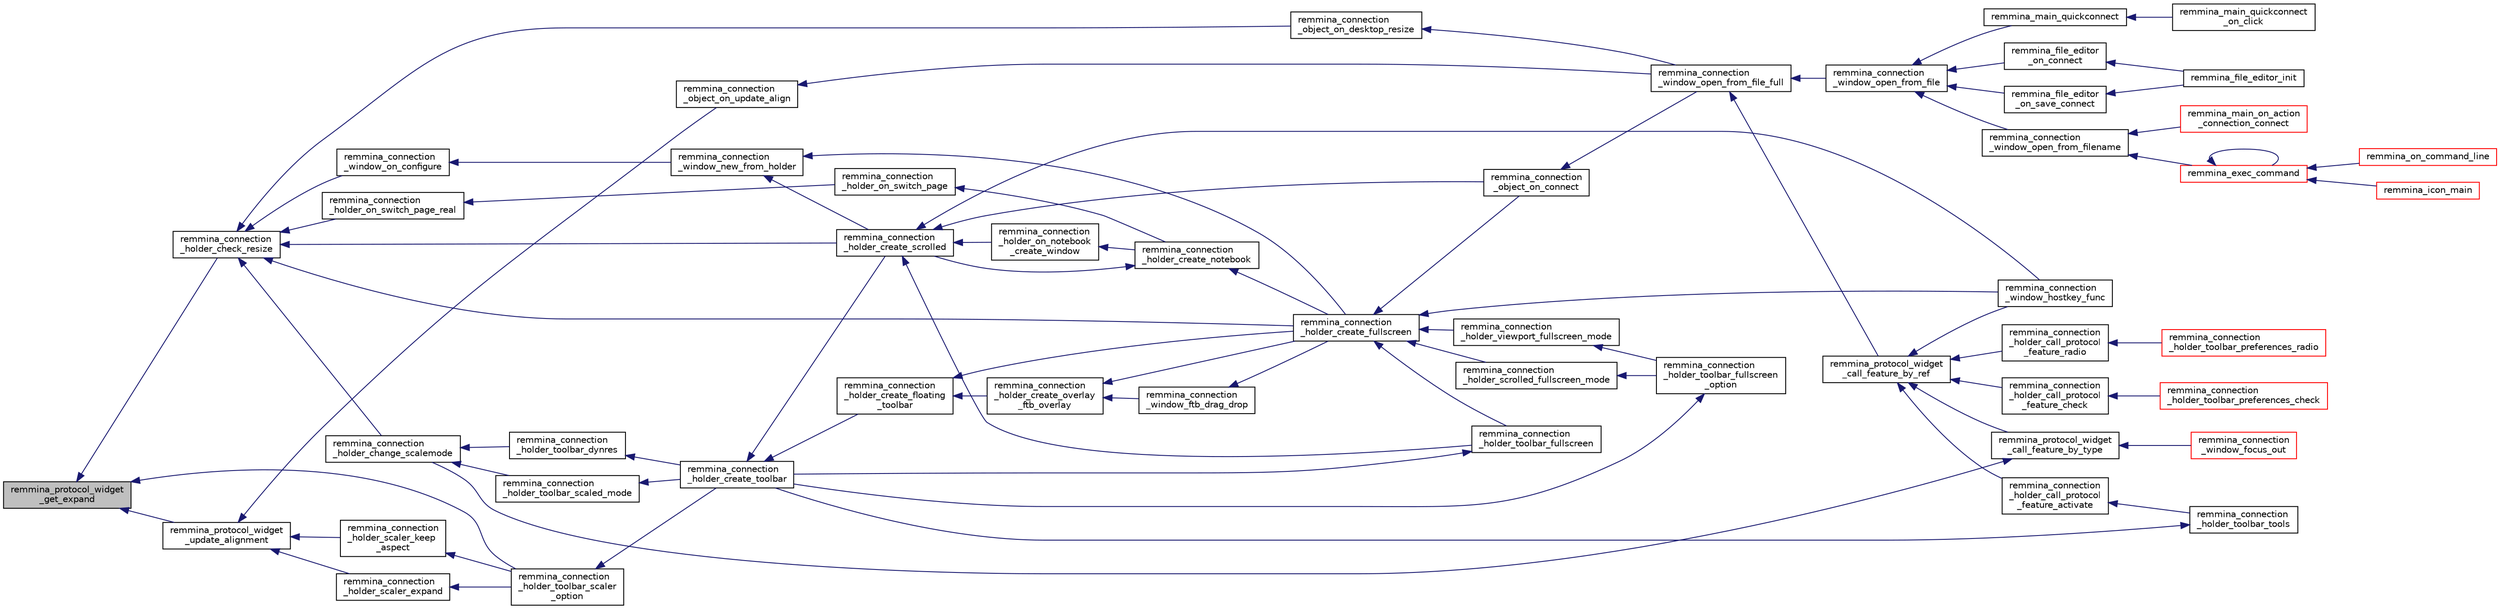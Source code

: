 digraph "remmina_protocol_widget_get_expand"
{
  edge [fontname="Helvetica",fontsize="10",labelfontname="Helvetica",labelfontsize="10"];
  node [fontname="Helvetica",fontsize="10",shape=record];
  rankdir="LR";
  Node1651 [label="remmina_protocol_widget\l_get_expand",height=0.2,width=0.4,color="black", fillcolor="grey75", style="filled", fontcolor="black"];
  Node1651 -> Node1652 [dir="back",color="midnightblue",fontsize="10",style="solid",fontname="Helvetica"];
  Node1652 [label="remmina_connection\l_holder_check_resize",height=0.2,width=0.4,color="black", fillcolor="white", style="filled",URL="$remmina__connection__window_8c.html#adf48e258e535235d29c9638333488920"];
  Node1652 -> Node1653 [dir="back",color="midnightblue",fontsize="10",style="solid",fontname="Helvetica"];
  Node1653 [label="remmina_connection\l_holder_change_scalemode",height=0.2,width=0.4,color="black", fillcolor="white", style="filled",URL="$remmina__connection__window_8c.html#a5565ebedf82eb9f2d54b7f447b4c930e"];
  Node1653 -> Node1654 [dir="back",color="midnightblue",fontsize="10",style="solid",fontname="Helvetica"];
  Node1654 [label="remmina_connection\l_holder_toolbar_dynres",height=0.2,width=0.4,color="black", fillcolor="white", style="filled",URL="$remmina__connection__window_8c.html#a576e3800c7371f63b27e3832848ac4e5"];
  Node1654 -> Node1655 [dir="back",color="midnightblue",fontsize="10",style="solid",fontname="Helvetica"];
  Node1655 [label="remmina_connection\l_holder_create_toolbar",height=0.2,width=0.4,color="black", fillcolor="white", style="filled",URL="$remmina__connection__window_8c.html#af8138da72278e9e9000276e08a6fd984"];
  Node1655 -> Node1656 [dir="back",color="midnightblue",fontsize="10",style="solid",fontname="Helvetica"];
  Node1656 [label="remmina_connection\l_holder_create_floating\l_toolbar",height=0.2,width=0.4,color="black", fillcolor="white", style="filled",URL="$remmina__connection__window_8c.html#a967dca6c1876afc3e6bcb763f9709d43"];
  Node1656 -> Node1657 [dir="back",color="midnightblue",fontsize="10",style="solid",fontname="Helvetica"];
  Node1657 [label="remmina_connection\l_holder_create_overlay\l_ftb_overlay",height=0.2,width=0.4,color="black", fillcolor="white", style="filled",URL="$remmina__connection__window_8c.html#ab2edcb806312b3367c70fbb13c383ae0"];
  Node1657 -> Node1658 [dir="back",color="midnightblue",fontsize="10",style="solid",fontname="Helvetica"];
  Node1658 [label="remmina_connection\l_window_ftb_drag_drop",height=0.2,width=0.4,color="black", fillcolor="white", style="filled",URL="$remmina__connection__window_8c.html#a15c9b2bd929f8f2bb64d0bb6fa60f067"];
  Node1658 -> Node1659 [dir="back",color="midnightblue",fontsize="10",style="solid",fontname="Helvetica"];
  Node1659 [label="remmina_connection\l_holder_create_fullscreen",height=0.2,width=0.4,color="black", fillcolor="white", style="filled",URL="$remmina__connection__window_8c.html#ae67ca4d276339723c1ff87fc224eaccf"];
  Node1659 -> Node1660 [dir="back",color="midnightblue",fontsize="10",style="solid",fontname="Helvetica"];
  Node1660 [label="remmina_connection\l_holder_toolbar_fullscreen",height=0.2,width=0.4,color="black", fillcolor="white", style="filled",URL="$remmina__connection__window_8c.html#a02ac20f50f1b7b816bd7208127efdbee"];
  Node1660 -> Node1655 [dir="back",color="midnightblue",fontsize="10",style="solid",fontname="Helvetica"];
  Node1659 -> Node1661 [dir="back",color="midnightblue",fontsize="10",style="solid",fontname="Helvetica"];
  Node1661 [label="remmina_connection\l_holder_viewport_fullscreen_mode",height=0.2,width=0.4,color="black", fillcolor="white", style="filled",URL="$remmina__connection__window_8c.html#a0e99d0ff8c39f2c6de508eee9ef498c5"];
  Node1661 -> Node1662 [dir="back",color="midnightblue",fontsize="10",style="solid",fontname="Helvetica"];
  Node1662 [label="remmina_connection\l_holder_toolbar_fullscreen\l_option",height=0.2,width=0.4,color="black", fillcolor="white", style="filled",URL="$remmina__connection__window_8c.html#a1415cdcbed0e6fe9a7978586bf132207"];
  Node1662 -> Node1655 [dir="back",color="midnightblue",fontsize="10",style="solid",fontname="Helvetica"];
  Node1659 -> Node1663 [dir="back",color="midnightblue",fontsize="10",style="solid",fontname="Helvetica"];
  Node1663 [label="remmina_connection\l_holder_scrolled_fullscreen_mode",height=0.2,width=0.4,color="black", fillcolor="white", style="filled",URL="$remmina__connection__window_8c.html#aa25cae5c0e15e13b817b925e42a044a9"];
  Node1663 -> Node1662 [dir="back",color="midnightblue",fontsize="10",style="solid",fontname="Helvetica"];
  Node1659 -> Node1664 [dir="back",color="midnightblue",fontsize="10",style="solid",fontname="Helvetica"];
  Node1664 [label="remmina_connection\l_window_hostkey_func",height=0.2,width=0.4,color="black", fillcolor="white", style="filled",URL="$remmina__connection__window_8c.html#abef663d930076deb3105f86dabe2a9c3"];
  Node1659 -> Node1665 [dir="back",color="midnightblue",fontsize="10",style="solid",fontname="Helvetica"];
  Node1665 [label="remmina_connection\l_object_on_connect",height=0.2,width=0.4,color="black", fillcolor="white", style="filled",URL="$remmina__connection__window_8c.html#a0ad685a873ecef95ec13caba17e0c22e"];
  Node1665 -> Node1666 [dir="back",color="midnightblue",fontsize="10",style="solid",fontname="Helvetica"];
  Node1666 [label="remmina_connection\l_window_open_from_file_full",height=0.2,width=0.4,color="black", fillcolor="white", style="filled",URL="$remmina__connection__window_8h.html#adbf2b670ca3bae96a99cb0b36021a961"];
  Node1666 -> Node1667 [dir="back",color="midnightblue",fontsize="10",style="solid",fontname="Helvetica"];
  Node1667 [label="remmina_connection\l_window_open_from_file",height=0.2,width=0.4,color="black", fillcolor="white", style="filled",URL="$remmina__connection__window_8h.html#a1c7f722a89609523cc4de079cc82f23c"];
  Node1667 -> Node1668 [dir="back",color="midnightblue",fontsize="10",style="solid",fontname="Helvetica"];
  Node1668 [label="remmina_connection\l_window_open_from_filename",height=0.2,width=0.4,color="black", fillcolor="white", style="filled",URL="$remmina__connection__window_8h.html#ab0ed27ef360efc7d92906cbabf9da5db"];
  Node1668 -> Node1669 [dir="back",color="midnightblue",fontsize="10",style="solid",fontname="Helvetica"];
  Node1669 [label="remmina_exec_command",height=0.2,width=0.4,color="red", fillcolor="white", style="filled",URL="$remmina__exec_8h.html#a424cabdcff647797061e7482049d62a7"];
  Node1669 -> Node1670 [dir="back",color="midnightblue",fontsize="10",style="solid",fontname="Helvetica"];
  Node1670 [label="remmina_on_command_line",height=0.2,width=0.4,color="red", fillcolor="white", style="filled",URL="$remmina_8c.html#aeb286fc5bd52ab5382ab8cb495dc2914"];
  Node1669 -> Node1669 [dir="back",color="midnightblue",fontsize="10",style="solid",fontname="Helvetica"];
  Node1669 -> Node1672 [dir="back",color="midnightblue",fontsize="10",style="solid",fontname="Helvetica"];
  Node1672 [label="remmina_icon_main",height=0.2,width=0.4,color="red", fillcolor="white", style="filled",URL="$remmina__icon_8c.html#a920476110ab6410c8fc8cf734109e497"];
  Node1668 -> Node1690 [dir="back",color="midnightblue",fontsize="10",style="solid",fontname="Helvetica"];
  Node1690 [label="remmina_main_on_action\l_connection_connect",height=0.2,width=0.4,color="red", fillcolor="white", style="filled",URL="$remmina__main_8c.html#ae023d1cb099a4f7bee79f13760566cbf"];
  Node1667 -> Node1692 [dir="back",color="midnightblue",fontsize="10",style="solid",fontname="Helvetica"];
  Node1692 [label="remmina_file_editor\l_on_connect",height=0.2,width=0.4,color="black", fillcolor="white", style="filled",URL="$remmina__file__editor_8c.html#a73b8581fd1fd77532b748d91a2951f25"];
  Node1692 -> Node1676 [dir="back",color="midnightblue",fontsize="10",style="solid",fontname="Helvetica"];
  Node1676 [label="remmina_file_editor_init",height=0.2,width=0.4,color="black", fillcolor="white", style="filled",URL="$remmina__file__editor_8c.html#a9afd8d41c66f547320930eb331f3124d"];
  Node1667 -> Node1677 [dir="back",color="midnightblue",fontsize="10",style="solid",fontname="Helvetica"];
  Node1677 [label="remmina_file_editor\l_on_save_connect",height=0.2,width=0.4,color="black", fillcolor="white", style="filled",URL="$remmina__file__editor_8c.html#a57224f3f69f04f398de563b71be6b18e"];
  Node1677 -> Node1676 [dir="back",color="midnightblue",fontsize="10",style="solid",fontname="Helvetica"];
  Node1667 -> Node1693 [dir="back",color="midnightblue",fontsize="10",style="solid",fontname="Helvetica"];
  Node1693 [label="remmina_main_quickconnect",height=0.2,width=0.4,color="black", fillcolor="white", style="filled",URL="$remmina__main_8c.html#a802458852abacebfb16f1f4295806a01"];
  Node1693 -> Node1694 [dir="back",color="midnightblue",fontsize="10",style="solid",fontname="Helvetica"];
  Node1694 [label="remmina_main_quickconnect\l_on_click",height=0.2,width=0.4,color="black", fillcolor="white", style="filled",URL="$remmina__main_8c.html#a210e9e04c7c97cc86412044de31f659d"];
  Node1666 -> Node1695 [dir="back",color="midnightblue",fontsize="10",style="solid",fontname="Helvetica"];
  Node1695 [label="remmina_protocol_widget\l_call_feature_by_ref",height=0.2,width=0.4,color="black", fillcolor="white", style="filled",URL="$remmina__protocol__widget_8h.html#a605b69a9aa4393024369cc5070488692"];
  Node1695 -> Node1696 [dir="back",color="midnightblue",fontsize="10",style="solid",fontname="Helvetica"];
  Node1696 [label="remmina_connection\l_holder_call_protocol\l_feature_radio",height=0.2,width=0.4,color="black", fillcolor="white", style="filled",URL="$remmina__connection__window_8c.html#a86280cb973101817f7410af393bc2f98"];
  Node1696 -> Node1697 [dir="back",color="midnightblue",fontsize="10",style="solid",fontname="Helvetica"];
  Node1697 [label="remmina_connection\l_holder_toolbar_preferences_radio",height=0.2,width=0.4,color="red", fillcolor="white", style="filled",URL="$remmina__connection__window_8c.html#a1ddab4aacc284c606ab237eae9c0b5a9"];
  Node1695 -> Node1699 [dir="back",color="midnightblue",fontsize="10",style="solid",fontname="Helvetica"];
  Node1699 [label="remmina_connection\l_holder_call_protocol\l_feature_check",height=0.2,width=0.4,color="black", fillcolor="white", style="filled",URL="$remmina__connection__window_8c.html#a8d924ded7fe147df8b5f113e2fb1d6e7"];
  Node1699 -> Node1700 [dir="back",color="midnightblue",fontsize="10",style="solid",fontname="Helvetica"];
  Node1700 [label="remmina_connection\l_holder_toolbar_preferences_check",height=0.2,width=0.4,color="red", fillcolor="white", style="filled",URL="$remmina__connection__window_8c.html#ada0dce340f5f1484c496a2357e8a2c69"];
  Node1695 -> Node1701 [dir="back",color="midnightblue",fontsize="10",style="solid",fontname="Helvetica"];
  Node1701 [label="remmina_connection\l_holder_call_protocol\l_feature_activate",height=0.2,width=0.4,color="black", fillcolor="white", style="filled",URL="$remmina__connection__window_8c.html#a4507b43c6fd10bc68d9512c6b253a552"];
  Node1701 -> Node1702 [dir="back",color="midnightblue",fontsize="10",style="solid",fontname="Helvetica"];
  Node1702 [label="remmina_connection\l_holder_toolbar_tools",height=0.2,width=0.4,color="black", fillcolor="white", style="filled",URL="$remmina__connection__window_8c.html#a51cc0b2274049920f67c71047bd76213"];
  Node1702 -> Node1655 [dir="back",color="midnightblue",fontsize="10",style="solid",fontname="Helvetica"];
  Node1695 -> Node1664 [dir="back",color="midnightblue",fontsize="10",style="solid",fontname="Helvetica"];
  Node1695 -> Node1703 [dir="back",color="midnightblue",fontsize="10",style="solid",fontname="Helvetica"];
  Node1703 [label="remmina_protocol_widget\l_call_feature_by_type",height=0.2,width=0.4,color="black", fillcolor="white", style="filled",URL="$remmina__protocol__widget_8h.html#a6a630e96e5b914d60d678ae8eaad4cd9"];
  Node1703 -> Node1653 [dir="back",color="midnightblue",fontsize="10",style="solid",fontname="Helvetica"];
  Node1703 -> Node1704 [dir="back",color="midnightblue",fontsize="10",style="solid",fontname="Helvetica"];
  Node1704 [label="remmina_connection\l_window_focus_out",height=0.2,width=0.4,color="red", fillcolor="white", style="filled",URL="$remmina__connection__window_8c.html#a8c242e0a7ee57ed79099c330d696b43f"];
  Node1657 -> Node1659 [dir="back",color="midnightblue",fontsize="10",style="solid",fontname="Helvetica"];
  Node1656 -> Node1659 [dir="back",color="midnightblue",fontsize="10",style="solid",fontname="Helvetica"];
  Node1655 -> Node1707 [dir="back",color="midnightblue",fontsize="10",style="solid",fontname="Helvetica"];
  Node1707 [label="remmina_connection\l_holder_create_scrolled",height=0.2,width=0.4,color="black", fillcolor="white", style="filled",URL="$remmina__connection__window_8c.html#a57b3656c37df65d276ddd50a16906dc7"];
  Node1707 -> Node1660 [dir="back",color="midnightblue",fontsize="10",style="solid",fontname="Helvetica"];
  Node1707 -> Node1708 [dir="back",color="midnightblue",fontsize="10",style="solid",fontname="Helvetica"];
  Node1708 [label="remmina_connection\l_holder_on_notebook\l_create_window",height=0.2,width=0.4,color="black", fillcolor="white", style="filled",URL="$remmina__connection__window_8c.html#a2f5fc595c1aad851962aa58e2009bcce"];
  Node1708 -> Node1709 [dir="back",color="midnightblue",fontsize="10",style="solid",fontname="Helvetica"];
  Node1709 [label="remmina_connection\l_holder_create_notebook",height=0.2,width=0.4,color="black", fillcolor="white", style="filled",URL="$remmina__connection__window_8c.html#ae616dc409c5775dc73d9a83c1f081705"];
  Node1709 -> Node1707 [dir="back",color="midnightblue",fontsize="10",style="solid",fontname="Helvetica"];
  Node1709 -> Node1659 [dir="back",color="midnightblue",fontsize="10",style="solid",fontname="Helvetica"];
  Node1707 -> Node1664 [dir="back",color="midnightblue",fontsize="10",style="solid",fontname="Helvetica"];
  Node1707 -> Node1665 [dir="back",color="midnightblue",fontsize="10",style="solid",fontname="Helvetica"];
  Node1653 -> Node1711 [dir="back",color="midnightblue",fontsize="10",style="solid",fontname="Helvetica"];
  Node1711 [label="remmina_connection\l_holder_toolbar_scaled_mode",height=0.2,width=0.4,color="black", fillcolor="white", style="filled",URL="$remmina__connection__window_8c.html#ad6136dd7c0867a5a5f1c0b0645632ee4"];
  Node1711 -> Node1655 [dir="back",color="midnightblue",fontsize="10",style="solid",fontname="Helvetica"];
  Node1652 -> Node1712 [dir="back",color="midnightblue",fontsize="10",style="solid",fontname="Helvetica"];
  Node1712 [label="remmina_connection\l_window_on_configure",height=0.2,width=0.4,color="black", fillcolor="white", style="filled",URL="$remmina__connection__window_8c.html#af79fdcdd07b28c1cde08489d7986ca37"];
  Node1712 -> Node1706 [dir="back",color="midnightblue",fontsize="10",style="solid",fontname="Helvetica"];
  Node1706 [label="remmina_connection\l_window_new_from_holder",height=0.2,width=0.4,color="black", fillcolor="white", style="filled",URL="$remmina__connection__window_8c.html#a0ff4775a640861c11f2bc9f4e4680ed5"];
  Node1706 -> Node1707 [dir="back",color="midnightblue",fontsize="10",style="solid",fontname="Helvetica"];
  Node1706 -> Node1659 [dir="back",color="midnightblue",fontsize="10",style="solid",fontname="Helvetica"];
  Node1652 -> Node1713 [dir="back",color="midnightblue",fontsize="10",style="solid",fontname="Helvetica"];
  Node1713 [label="remmina_connection\l_holder_on_switch_page_real",height=0.2,width=0.4,color="black", fillcolor="white", style="filled",URL="$remmina__connection__window_8c.html#af0cc437cd94ed03047f1e2b195317b54"];
  Node1713 -> Node1714 [dir="back",color="midnightblue",fontsize="10",style="solid",fontname="Helvetica"];
  Node1714 [label="remmina_connection\l_holder_on_switch_page",height=0.2,width=0.4,color="black", fillcolor="white", style="filled",URL="$remmina__connection__window_8c.html#ac93e70cd6f65ebb4bee3827240cf1c05"];
  Node1714 -> Node1709 [dir="back",color="midnightblue",fontsize="10",style="solid",fontname="Helvetica"];
  Node1652 -> Node1707 [dir="back",color="midnightblue",fontsize="10",style="solid",fontname="Helvetica"];
  Node1652 -> Node1659 [dir="back",color="midnightblue",fontsize="10",style="solid",fontname="Helvetica"];
  Node1652 -> Node1715 [dir="back",color="midnightblue",fontsize="10",style="solid",fontname="Helvetica"];
  Node1715 [label="remmina_connection\l_object_on_desktop_resize",height=0.2,width=0.4,color="black", fillcolor="white", style="filled",URL="$remmina__connection__window_8c.html#a3bb0386b166904eb00902d08d6c959a5"];
  Node1715 -> Node1666 [dir="back",color="midnightblue",fontsize="10",style="solid",fontname="Helvetica"];
  Node1651 -> Node1716 [dir="back",color="midnightblue",fontsize="10",style="solid",fontname="Helvetica"];
  Node1716 [label="remmina_protocol_widget\l_update_alignment",height=0.2,width=0.4,color="black", fillcolor="white", style="filled",URL="$remmina__connection__window_8c.html#ab7dc553cbd2005feb77163cf79f48f6d"];
  Node1716 -> Node1717 [dir="back",color="midnightblue",fontsize="10",style="solid",fontname="Helvetica"];
  Node1717 [label="remmina_connection\l_holder_scaler_expand",height=0.2,width=0.4,color="black", fillcolor="white", style="filled",URL="$remmina__connection__window_8c.html#a4495fca1215fef8e8484b7fee38ae996"];
  Node1717 -> Node1718 [dir="back",color="midnightblue",fontsize="10",style="solid",fontname="Helvetica"];
  Node1718 [label="remmina_connection\l_holder_toolbar_scaler\l_option",height=0.2,width=0.4,color="black", fillcolor="white", style="filled",URL="$remmina__connection__window_8c.html#a7a722d82899ce761356e47de2ac91452"];
  Node1718 -> Node1655 [dir="back",color="midnightblue",fontsize="10",style="solid",fontname="Helvetica"];
  Node1716 -> Node1719 [dir="back",color="midnightblue",fontsize="10",style="solid",fontname="Helvetica"];
  Node1719 [label="remmina_connection\l_holder_scaler_keep\l_aspect",height=0.2,width=0.4,color="black", fillcolor="white", style="filled",URL="$remmina__connection__window_8c.html#a2d6419b0ee62c2730b024152a06bb6bc"];
  Node1719 -> Node1718 [dir="back",color="midnightblue",fontsize="10",style="solid",fontname="Helvetica"];
  Node1716 -> Node1720 [dir="back",color="midnightblue",fontsize="10",style="solid",fontname="Helvetica"];
  Node1720 [label="remmina_connection\l_object_on_update_align",height=0.2,width=0.4,color="black", fillcolor="white", style="filled",URL="$remmina__connection__window_8c.html#a0872efe4b1084b17bab7ac962920c3e9"];
  Node1720 -> Node1666 [dir="back",color="midnightblue",fontsize="10",style="solid",fontname="Helvetica"];
  Node1651 -> Node1718 [dir="back",color="midnightblue",fontsize="10",style="solid",fontname="Helvetica"];
}

